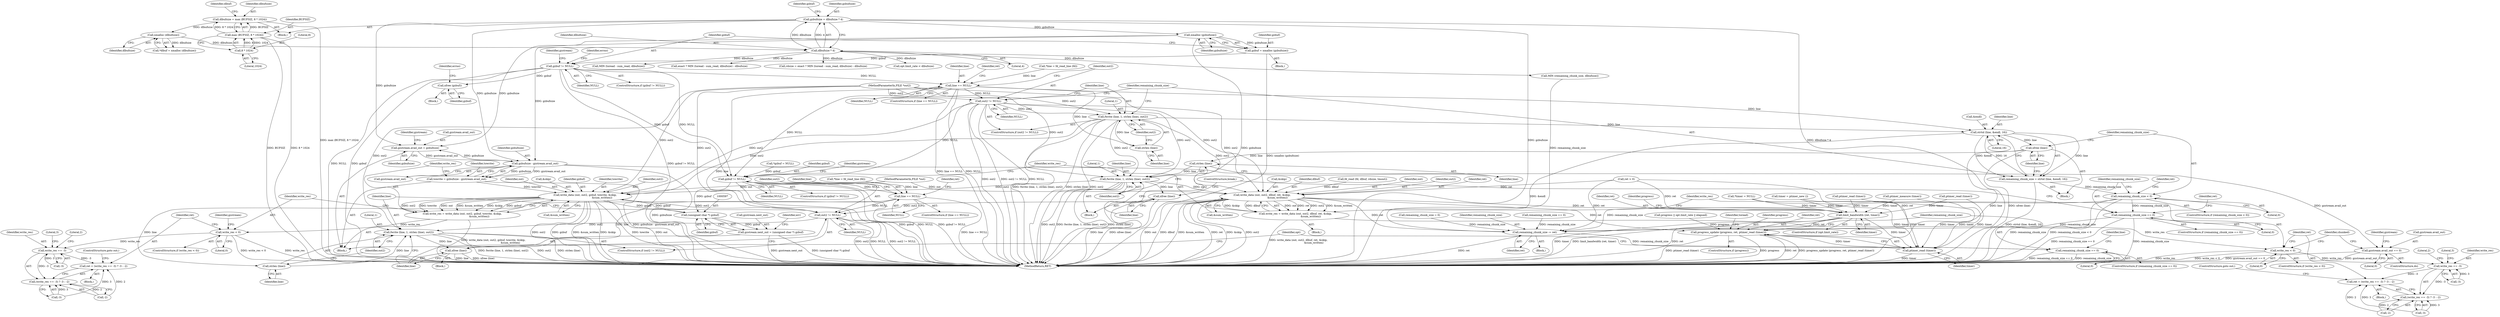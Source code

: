 digraph "0_savannah_ba6b44f6745b14dce414761a8e4b35d31b176bba@API" {
"1000207" [label="(Call,xmalloc (gzbufsize))"];
"1000190" [label="(Call,gzbufsize = dlbufsize * 4)"];
"1000192" [label="(Call,dlbufsize * 4)"];
"1000141" [label="(Call,xmalloc (dlbufsize))"];
"1000131" [label="(Call,dlbufsize = max (BUFSIZ, 8 * 1024))"];
"1000133" [label="(Call,max (BUFSIZ, 8 * 1024))"];
"1000135" [label="(Call,8 * 1024)"];
"1000205" [label="(Call,gzbuf = xmalloc (gzbufsize))"];
"1000210" [label="(Call,gzbuf != NULL)"];
"1000252" [label="(Call,xfree (gzbuf))"];
"1000403" [label="(Call,line == NULL)"];
"1000414" [label="(Call,out2 != NULL)"];
"1000417" [label="(Call,fwrite (line, 1, strlen (line), out2))"];
"1000425" [label="(Call,strtol (line, &endl, 16))"];
"1000423" [label="(Call,remaining_chunk_size = strtol (line, &endl, 16))"];
"1000433" [label="(Call,remaining_chunk_size < 0)"];
"1000443" [label="(Call,remaining_chunk_size == 0)"];
"1000714" [label="(Call,remaining_chunk_size -= ret)"];
"1000718" [label="(Call,remaining_chunk_size == 0)"];
"1000430" [label="(Call,xfree (line))"];
"1000453" [label="(Call,strlen (line))"];
"1000450" [label="(Call,fwrite (line, 1, strlen (line), out2))"];
"1000456" [label="(Call,xfree (line))"];
"1000650" [label="(Call,write_data (out, out2, gzbuf, towrite, &skip,\n                                          &sum_written))"];
"1000596" [label="(Call,(unsigned char *) gzbuf)"];
"1000592" [label="(Call,gzstream.next_out = (unsigned char *) gzbuf)"];
"1000648" [label="(Call,write_res = write_data (out, out2, gzbuf, towrite, &skip,\n                                          &sum_written))"];
"1000660" [label="(Call,write_res < 0)"];
"1000667" [label="(Call,write_res == -3)"];
"1000664" [label="(Call,ret = (write_res == -3) ? -3 : -2)"];
"1000666" [label="(Call,(write_res == -3) ? -3 : -2)"];
"1000740" [label="(Call,out2 != NULL)"];
"1000743" [label="(Call,fwrite (line, 1, strlen (line), out2))"];
"1000749" [label="(Call,xfree (line))"];
"1000685" [label="(Call,write_data (out, out2, dlbuf, ret, &skip,\n                                      &sum_written))"];
"1000683" [label="(Call,write_res = write_data (out, out2, dlbuf, ret, &skip,\n                                      &sum_written))"];
"1000695" [label="(Call,write_res < 0)"];
"1000702" [label="(Call,write_res == -3)"];
"1000699" [label="(Call,ret = (write_res == -3) ? -3 : -2)"];
"1000701" [label="(Call,(write_res == -3) ? -3 : -2)"];
"1000755" [label="(Call,limit_bandwidth (ret, timer))"];
"1000760" [label="(Call,progress_update (progress, ret, ptimer_read (timer)))"];
"1000763" [label="(Call,ptimer_read (timer))"];
"1000567" [label="(Call,gzbuf != NULL)"];
"1000728" [label="(Call,line == NULL)"];
"1000746" [label="(Call,strlen (line))"];
"1000420" [label="(Call,strlen (line))"];
"1000587" [label="(Call,gzstream.avail_out = gzbufsize)"];
"1000643" [label="(Call,gzbufsize - gzstream.avail_out)"];
"1000641" [label="(Call,towrite = gzbufsize - gzstream.avail_out)"];
"1000676" [label="(Call,gzstream.avail_out == 0)"];
"1000124" [label="(MethodParameterIn,FILE *out2)"];
"1000458" [label="(ControlStructure,break;)"];
"1000131" [label="(Call,dlbufsize = max (BUFSIZ, 8 * 1024))"];
"1000415" [label="(Identifier,out2)"];
"1000720" [label="(Literal,0)"];
"1000695" [label="(Call,write_res < 0)"];
"1000405" [label="(Identifier,NULL)"];
"1000689" [label="(Identifier,ret)"];
"1000209" [label="(ControlStructure,if (gzbuf != NULL))"];
"1000216" [label="(Identifier,gzstream)"];
"1000432" [label="(ControlStructure,if (remaining_chunk_size < 0))"];
"1000434" [label="(Identifier,remaining_chunk_size)"];
"1000403" [label="(Call,line == NULL)"];
"1000433" [label="(Call,remaining_chunk_size < 0)"];
"1000662" [label="(Literal,0)"];
"1000690" [label="(Call,&skip)"];
"1000642" [label="(Identifier,towrite)"];
"1000649" [label="(Identifier,write_res)"];
"1000133" [label="(Call,max (BUFSIZ, 8 * 1024))"];
"1000660" [label="(Call,write_res < 0)"];
"1000558" [label="(Call,ret > 0)"];
"1000591" [label="(Identifier,gzbufsize)"];
"1000196" [label="(Call,*gzbuf = NULL)"];
"1000367" [label="(Call,MIN (toread - sum_read, dlbufsize))"];
"1000211" [label="(Identifier,gzbuf)"];
"1000678" [label="(Identifier,gzstream)"];
"1000451" [label="(Identifier,line)"];
"1000598" [label="(Identifier,gzbuf)"];
"1000663" [label="(Block,)"];
"1000197" [label="(Identifier,gzbuf)"];
"1000454" [label="(Identifier,line)"];
"1000423" [label="(Call,remaining_chunk_size = strtol (line, &endl, 16))"];
"1000718" [label="(Call,remaining_chunk_size == 0)"];
"1000755" [label="(Call,limit_bandwidth (ret, timer))"];
"1000585" [label="(ControlStructure,do)"];
"1000456" [label="(Call,xfree (line))"];
"1000193" [label="(Identifier,dlbufsize)"];
"1000759" [label="(Identifier,progress)"];
"1000688" [label="(Identifier,dlbuf)"];
"1000404" [label="(Identifier,line)"];
"1000714" [label="(Call,remaining_chunk_size -= ret)"];
"1000683" [label="(Call,write_res = write_data (out, out2, dlbuf, ret, &skip,\n                                      &sum_written))"];
"1000140" [label="(Identifier,dlbuf)"];
"1000446" [label="(Block,)"];
"1000255" [label="(Identifier,errno)"];
"1000408" [label="(Identifier,ret)"];
"1000270" [label="(Identifier,errno)"];
"1000414" [label="(Call,out2 != NULL)"];
"1000208" [label="(Identifier,gzbufsize)"];
"1000729" [label="(Identifier,line)"];
"1000125" [label="(Block,)"];
"1000738" [label="(Block,)"];
"1000586" [label="(Block,)"];
"1000723" [label="(Call,*line = fd_read_line (fd))"];
"1000594" [label="(Identifier,gzstream)"];
"1000206" [label="(Identifier,gzbuf)"];
"1000190" [label="(Call,gzbufsize = dlbufsize * 4)"];
"1000648" [label="(Call,write_res = write_data (out, out2, gzbuf, towrite, &skip,\n                                          &sum_written))"];
"1000659" [label="(ControlStructure,if (write_res < 0))"];
"1000709" [label="(Literal,2)"];
"1000421" [label="(Identifier,line)"];
"1000453" [label="(Call,strlen (line))"];
"1000600" [label="(Identifier,err)"];
"1000655" [label="(Call,&skip)"];
"1000191" [label="(Identifier,gzbufsize)"];
"1000764" [label="(Identifier,timer)"];
"1000713" [label="(Block,)"];
"1000397" [label="(Call,*line = fd_read_line (fd))"];
"1000136" [label="(Literal,8)"];
"1000589" [label="(Identifier,gzstream)"];
"1000744" [label="(Identifier,line)"];
"1000758" [label="(ControlStructure,if (progress))"];
"1000664" [label="(Call,ret = (write_res == -3) ? -3 : -2)"];
"1000682" [label="(Block,)"];
"1000567" [label="(Call,gzbuf != NULL)"];
"1000425" [label="(Call,strtol (line, &endl, 16))"];
"1000429" [label="(Literal,16)"];
"1000747" [label="(Identifier,line)"];
"1000422" [label="(Identifier,out2)"];
"1000724" [label="(Identifier,line)"];
"1000435" [label="(Literal,0)"];
"1000717" [label="(ControlStructure,if (remaining_chunk_size == 0))"];
"1000653" [label="(Identifier,gzbuf)"];
"1000142" [label="(Identifier,dlbufsize)"];
"1000253" [label="(Identifier,gzbuf)"];
"1000445" [label="(Literal,0)"];
"1000568" [label="(Identifier,gzbuf)"];
"1000762" [label="(Identifier,ret)"];
"1000212" [label="(Identifier,NULL)"];
"1000413" [label="(ControlStructure,if (out2 != NULL))"];
"1000753" [label="(Identifier,opt)"];
"1000402" [label="(ControlStructure,if (line == NULL))"];
"1000641" [label="(Call,towrite = gzbufsize - gzstream.avail_out)"];
"1000719" [label="(Identifier,remaining_chunk_size)"];
"1000424" [label="(Identifier,remaining_chunk_size)"];
"1000668" [label="(Identifier,write_res)"];
"1000749" [label="(Call,xfree (line))"];
"1000701" [label="(Call,(write_res == -3) ? -3 : -2)"];
"1000698" [label="(Block,)"];
"1000539" [label="(Call,progress || opt.limit_rate || elapsed)"];
"1000514" [label="(Call,fd_read (fd, dlbuf, rdsize, tmout))"];
"1000141" [label="(Call,xmalloc (dlbufsize))"];
"1000768" [label="(Identifier,toread)"];
"1000251" [label="(Block,)"];
"1000704" [label="(Call,-3)"];
"1000592" [label="(Call,gzstream.next_out = (unsigned char *) gzbuf)"];
"1000657" [label="(Call,&sum_written)"];
"1000596" [label="(Call,(unsigned char *) gzbuf)"];
"1000706" [label="(Call,-3)"];
"1000756" [label="(Identifier,ret)"];
"1000677" [label="(Call,gzstream.avail_out)"];
"1000783" [label="(MethodReturn,RET)"];
"1000763" [label="(Call,ptimer_read (timer))"];
"1000132" [label="(Identifier,dlbufsize)"];
"1000667" [label="(Call,write_res == -3)"];
"1000448" [label="(Identifier,ret)"];
"1000457" [label="(Identifier,line)"];
"1000666" [label="(Call,(write_res == -3) ? -3 : -2)"];
"1000205" [label="(Call,gzbuf = xmalloc (gzbufsize))"];
"1000365" [label="(Call,exact ? MIN (toread - sum_read, dlbufsize) : dlbufsize)"];
"1000117" [label="(MethodParameterIn,FILE *out)"];
"1000669" [label="(Call,-3)"];
"1000587" [label="(Call,gzstream.avail_out = gzbufsize)"];
"1000673" [label="(Call,-2)"];
"1000569" [label="(Identifier,NULL)"];
"1000427" [label="(Call,&endl)"];
"1000566" [label="(ControlStructure,if (gzbuf != NULL))"];
"1000392" [label="(Call,remaining_chunk_size == 0)"];
"1000708" [label="(Call,-2)"];
"1000643" [label="(Call,gzbufsize - gzstream.avail_out)"];
"1000760" [label="(Call,progress_update (progress, ret, ptimer_read (timer)))"];
"1000430" [label="(Call,xfree (line))"];
"1000665" [label="(Identifier,ret)"];
"1000671" [label="(Call,-3)"];
"1000575" [label="(Identifier,gzstream)"];
"1000686" [label="(Identifier,out)"];
"1000743" [label="(Call,fwrite (line, 1, strlen (line), out2))"];
"1000700" [label="(Identifier,ret)"];
"1000707" [label="(Literal,3)"];
"1000716" [label="(Identifier,ret)"];
"1000730" [label="(Identifier,NULL)"];
"1000728" [label="(Call,line == NULL)"];
"1000431" [label="(Identifier,line)"];
"1000685" [label="(Call,write_data (out, out2, dlbuf, ret, &skip,\n                                      &sum_written))"];
"1000746" [label="(Call,strlen (line))"];
"1000644" [label="(Identifier,gzbufsize)"];
"1000134" [label="(Identifier,BUFSIZ)"];
"1000751" [label="(ControlStructure,if (opt.limit_rate))"];
"1000418" [label="(Identifier,line)"];
"1000727" [label="(ControlStructure,if (line == NULL))"];
"1000672" [label="(Literal,3)"];
"1000684" [label="(Identifier,write_res)"];
"1000739" [label="(ControlStructure,if (out2 != NULL))"];
"1000455" [label="(Identifier,out2)"];
"1000417" [label="(Call,fwrite (line, 1, strlen (line), out2))"];
"1000733" [label="(Identifier,ret)"];
"1000438" [label="(Identifier,ret)"];
"1000675" [label="(ControlStructure,goto out;)"];
"1000207" [label="(Call,xmalloc (gzbufsize))"];
"1000426" [label="(Identifier,line)"];
"1000443" [label="(Call,remaining_chunk_size == 0)"];
"1000741" [label="(Identifier,out2)"];
"1000363" [label="(Call,rdsize = exact ? MIN (toread - sum_read, dlbufsize) : dlbufsize)"];
"1000194" [label="(Literal,4)"];
"1000661" [label="(Identifier,write_res)"];
"1000555" [label="(Call,ptimer_read (timer))"];
"1000654" [label="(Identifier,towrite)"];
"1000420" [label="(Call,strlen (line))"];
"1000710" [label="(ControlStructure,goto out;)"];
"1000442" [label="(ControlStructure,if (remaining_chunk_size == 0))"];
"1000461" [label="(Call,MIN (remaining_chunk_size, dlbufsize))"];
"1000699" [label="(Call,ret = (write_res == -3) ? -3 : -2)"];
"1000204" [label="(Block,)"];
"1000692" [label="(Call,&sum_written)"];
"1000652" [label="(Identifier,out2)"];
"1000547" [label="(Call,ptimer_measure (timer))"];
"1000139" [label="(Call,*dlbuf = xmalloc (dlbufsize))"];
"1000761" [label="(Identifier,progress)"];
"1000712" [label="(Identifier,chunked)"];
"1000186" [label="(Call,remaining_chunk_size = 0)"];
"1000680" [label="(Literal,0)"];
"1000687" [label="(Identifier,out2)"];
"1000144" [label="(Call,*timer = NULL)"];
"1000588" [label="(Call,gzstream.avail_out)"];
"1000192" [label="(Call,dlbufsize * 4)"];
"1000702" [label="(Call,write_res == -3)"];
"1000444" [label="(Identifier,remaining_chunk_size)"];
"1000742" [label="(Identifier,NULL)"];
"1000137" [label="(Literal,1024)"];
"1000715" [label="(Identifier,remaining_chunk_size)"];
"1000745" [label="(Literal,1)"];
"1000452" [label="(Literal,1)"];
"1000676" [label="(Call,gzstream.avail_out == 0)"];
"1000210" [label="(Call,gzbuf != NULL)"];
"1000740" [label="(Call,out2 != NULL)"];
"1000395" [label="(Block,)"];
"1000703" [label="(Identifier,write_res)"];
"1000341" [label="(Call,timer = ptimer_new ())"];
"1000252" [label="(Call,xfree (gzbuf))"];
"1000352" [label="(Call,opt.limit_rate < dlbufsize)"];
"1000650" [label="(Call,write_data (out, out2, gzbuf, towrite, &skip,\n                                          &sum_written))"];
"1000479" [label="(Call,ptimer_read (timer))"];
"1000645" [label="(Call,gzstream.avail_out)"];
"1000674" [label="(Literal,2)"];
"1000696" [label="(Identifier,write_res)"];
"1000450" [label="(Call,fwrite (line, 1, strlen (line), out2))"];
"1000419" [label="(Literal,1)"];
"1000757" [label="(Identifier,timer)"];
"1000416" [label="(Identifier,NULL)"];
"1000694" [label="(ControlStructure,if (write_res < 0))"];
"1000135" [label="(Call,8 * 1024)"];
"1000593" [label="(Call,gzstream.next_out)"];
"1000697" [label="(Literal,0)"];
"1000651" [label="(Identifier,out)"];
"1000750" [label="(Identifier,line)"];
"1000748" [label="(Identifier,out2)"];
"1000207" -> "1000205"  [label="AST: "];
"1000207" -> "1000208"  [label="CFG: "];
"1000208" -> "1000207"  [label="AST: "];
"1000205" -> "1000207"  [label="CFG: "];
"1000207" -> "1000783"  [label="DDG: gzbufsize"];
"1000207" -> "1000205"  [label="DDG: gzbufsize"];
"1000190" -> "1000207"  [label="DDG: gzbufsize"];
"1000207" -> "1000587"  [label="DDG: gzbufsize"];
"1000207" -> "1000643"  [label="DDG: gzbufsize"];
"1000190" -> "1000125"  [label="AST: "];
"1000190" -> "1000192"  [label="CFG: "];
"1000191" -> "1000190"  [label="AST: "];
"1000192" -> "1000190"  [label="AST: "];
"1000197" -> "1000190"  [label="CFG: "];
"1000190" -> "1000783"  [label="DDG: gzbufsize"];
"1000190" -> "1000783"  [label="DDG: dlbufsize * 4"];
"1000192" -> "1000190"  [label="DDG: dlbufsize"];
"1000192" -> "1000190"  [label="DDG: 4"];
"1000190" -> "1000587"  [label="DDG: gzbufsize"];
"1000190" -> "1000643"  [label="DDG: gzbufsize"];
"1000192" -> "1000194"  [label="CFG: "];
"1000193" -> "1000192"  [label="AST: "];
"1000194" -> "1000192"  [label="AST: "];
"1000141" -> "1000192"  [label="DDG: dlbufsize"];
"1000192" -> "1000352"  [label="DDG: dlbufsize"];
"1000192" -> "1000363"  [label="DDG: dlbufsize"];
"1000192" -> "1000367"  [label="DDG: dlbufsize"];
"1000192" -> "1000365"  [label="DDG: dlbufsize"];
"1000192" -> "1000461"  [label="DDG: dlbufsize"];
"1000141" -> "1000139"  [label="AST: "];
"1000141" -> "1000142"  [label="CFG: "];
"1000142" -> "1000141"  [label="AST: "];
"1000139" -> "1000141"  [label="CFG: "];
"1000141" -> "1000139"  [label="DDG: dlbufsize"];
"1000131" -> "1000141"  [label="DDG: dlbufsize"];
"1000131" -> "1000125"  [label="AST: "];
"1000131" -> "1000133"  [label="CFG: "];
"1000132" -> "1000131"  [label="AST: "];
"1000133" -> "1000131"  [label="AST: "];
"1000140" -> "1000131"  [label="CFG: "];
"1000131" -> "1000783"  [label="DDG: max (BUFSIZ, 8 * 1024)"];
"1000133" -> "1000131"  [label="DDG: BUFSIZ"];
"1000133" -> "1000131"  [label="DDG: 8 * 1024"];
"1000133" -> "1000135"  [label="CFG: "];
"1000134" -> "1000133"  [label="AST: "];
"1000135" -> "1000133"  [label="AST: "];
"1000133" -> "1000783"  [label="DDG: BUFSIZ"];
"1000133" -> "1000783"  [label="DDG: 8 * 1024"];
"1000135" -> "1000133"  [label="DDG: 8"];
"1000135" -> "1000133"  [label="DDG: 1024"];
"1000135" -> "1000137"  [label="CFG: "];
"1000136" -> "1000135"  [label="AST: "];
"1000137" -> "1000135"  [label="AST: "];
"1000205" -> "1000204"  [label="AST: "];
"1000206" -> "1000205"  [label="AST: "];
"1000211" -> "1000205"  [label="CFG: "];
"1000205" -> "1000783"  [label="DDG: xmalloc (gzbufsize)"];
"1000205" -> "1000210"  [label="DDG: gzbuf"];
"1000210" -> "1000209"  [label="AST: "];
"1000210" -> "1000212"  [label="CFG: "];
"1000211" -> "1000210"  [label="AST: "];
"1000212" -> "1000210"  [label="AST: "];
"1000216" -> "1000210"  [label="CFG: "];
"1000270" -> "1000210"  [label="CFG: "];
"1000210" -> "1000783"  [label="DDG: gzbuf != NULL"];
"1000210" -> "1000783"  [label="DDG: NULL"];
"1000210" -> "1000783"  [label="DDG: gzbuf"];
"1000210" -> "1000252"  [label="DDG: gzbuf"];
"1000210" -> "1000403"  [label="DDG: NULL"];
"1000210" -> "1000567"  [label="DDG: gzbuf"];
"1000210" -> "1000567"  [label="DDG: NULL"];
"1000252" -> "1000251"  [label="AST: "];
"1000252" -> "1000253"  [label="CFG: "];
"1000253" -> "1000252"  [label="AST: "];
"1000255" -> "1000252"  [label="CFG: "];
"1000403" -> "1000402"  [label="AST: "];
"1000403" -> "1000405"  [label="CFG: "];
"1000404" -> "1000403"  [label="AST: "];
"1000405" -> "1000403"  [label="AST: "];
"1000408" -> "1000403"  [label="CFG: "];
"1000415" -> "1000403"  [label="CFG: "];
"1000403" -> "1000783"  [label="DDG: NULL"];
"1000403" -> "1000783"  [label="DDG: line"];
"1000403" -> "1000783"  [label="DDG: line == NULL"];
"1000397" -> "1000403"  [label="DDG: line"];
"1000403" -> "1000414"  [label="DDG: NULL"];
"1000403" -> "1000420"  [label="DDG: line"];
"1000403" -> "1000425"  [label="DDG: line"];
"1000403" -> "1000567"  [label="DDG: NULL"];
"1000414" -> "1000413"  [label="AST: "];
"1000414" -> "1000416"  [label="CFG: "];
"1000415" -> "1000414"  [label="AST: "];
"1000416" -> "1000414"  [label="AST: "];
"1000418" -> "1000414"  [label="CFG: "];
"1000424" -> "1000414"  [label="CFG: "];
"1000414" -> "1000783"  [label="DDG: out2 != NULL"];
"1000414" -> "1000783"  [label="DDG: NULL"];
"1000414" -> "1000783"  [label="DDG: out2"];
"1000124" -> "1000414"  [label="DDG: out2"];
"1000414" -> "1000417"  [label="DDG: out2"];
"1000414" -> "1000450"  [label="DDG: out2"];
"1000414" -> "1000567"  [label="DDG: NULL"];
"1000414" -> "1000650"  [label="DDG: out2"];
"1000414" -> "1000685"  [label="DDG: out2"];
"1000417" -> "1000413"  [label="AST: "];
"1000417" -> "1000422"  [label="CFG: "];
"1000418" -> "1000417"  [label="AST: "];
"1000419" -> "1000417"  [label="AST: "];
"1000420" -> "1000417"  [label="AST: "];
"1000422" -> "1000417"  [label="AST: "];
"1000424" -> "1000417"  [label="CFG: "];
"1000417" -> "1000783"  [label="DDG: strlen (line)"];
"1000417" -> "1000783"  [label="DDG: out2"];
"1000417" -> "1000783"  [label="DDG: fwrite (line, 1, strlen (line), out2)"];
"1000420" -> "1000417"  [label="DDG: line"];
"1000124" -> "1000417"  [label="DDG: out2"];
"1000417" -> "1000425"  [label="DDG: line"];
"1000417" -> "1000450"  [label="DDG: out2"];
"1000417" -> "1000650"  [label="DDG: out2"];
"1000417" -> "1000685"  [label="DDG: out2"];
"1000425" -> "1000423"  [label="AST: "];
"1000425" -> "1000429"  [label="CFG: "];
"1000426" -> "1000425"  [label="AST: "];
"1000427" -> "1000425"  [label="AST: "];
"1000429" -> "1000425"  [label="AST: "];
"1000423" -> "1000425"  [label="CFG: "];
"1000425" -> "1000783"  [label="DDG: &endl"];
"1000425" -> "1000423"  [label="DDG: line"];
"1000425" -> "1000423"  [label="DDG: &endl"];
"1000425" -> "1000423"  [label="DDG: 16"];
"1000425" -> "1000430"  [label="DDG: line"];
"1000423" -> "1000395"  [label="AST: "];
"1000424" -> "1000423"  [label="AST: "];
"1000431" -> "1000423"  [label="CFG: "];
"1000423" -> "1000783"  [label="DDG: strtol (line, &endl, 16)"];
"1000423" -> "1000433"  [label="DDG: remaining_chunk_size"];
"1000433" -> "1000432"  [label="AST: "];
"1000433" -> "1000435"  [label="CFG: "];
"1000434" -> "1000433"  [label="AST: "];
"1000435" -> "1000433"  [label="AST: "];
"1000438" -> "1000433"  [label="CFG: "];
"1000444" -> "1000433"  [label="CFG: "];
"1000433" -> "1000783"  [label="DDG: remaining_chunk_size"];
"1000433" -> "1000783"  [label="DDG: remaining_chunk_size < 0"];
"1000433" -> "1000443"  [label="DDG: remaining_chunk_size"];
"1000433" -> "1000714"  [label="DDG: remaining_chunk_size"];
"1000443" -> "1000442"  [label="AST: "];
"1000443" -> "1000445"  [label="CFG: "];
"1000444" -> "1000443"  [label="AST: "];
"1000445" -> "1000443"  [label="AST: "];
"1000448" -> "1000443"  [label="CFG: "];
"1000458" -> "1000443"  [label="CFG: "];
"1000443" -> "1000783"  [label="DDG: remaining_chunk_size == 0"];
"1000443" -> "1000783"  [label="DDG: remaining_chunk_size"];
"1000443" -> "1000714"  [label="DDG: remaining_chunk_size"];
"1000714" -> "1000713"  [label="AST: "];
"1000714" -> "1000716"  [label="CFG: "];
"1000715" -> "1000714"  [label="AST: "];
"1000716" -> "1000714"  [label="AST: "];
"1000719" -> "1000714"  [label="CFG: "];
"1000714" -> "1000783"  [label="DDG: ret"];
"1000685" -> "1000714"  [label="DDG: ret"];
"1000558" -> "1000714"  [label="DDG: ret"];
"1000186" -> "1000714"  [label="DDG: remaining_chunk_size"];
"1000392" -> "1000714"  [label="DDG: remaining_chunk_size"];
"1000461" -> "1000714"  [label="DDG: remaining_chunk_size"];
"1000714" -> "1000718"  [label="DDG: remaining_chunk_size"];
"1000718" -> "1000717"  [label="AST: "];
"1000718" -> "1000720"  [label="CFG: "];
"1000719" -> "1000718"  [label="AST: "];
"1000720" -> "1000718"  [label="AST: "];
"1000724" -> "1000718"  [label="CFG: "];
"1000753" -> "1000718"  [label="CFG: "];
"1000718" -> "1000783"  [label="DDG: remaining_chunk_size"];
"1000718" -> "1000783"  [label="DDG: remaining_chunk_size == 0"];
"1000430" -> "1000395"  [label="AST: "];
"1000430" -> "1000431"  [label="CFG: "];
"1000431" -> "1000430"  [label="AST: "];
"1000434" -> "1000430"  [label="CFG: "];
"1000430" -> "1000783"  [label="DDG: line"];
"1000430" -> "1000783"  [label="DDG: xfree (line)"];
"1000430" -> "1000453"  [label="DDG: line"];
"1000453" -> "1000450"  [label="AST: "];
"1000453" -> "1000454"  [label="CFG: "];
"1000454" -> "1000453"  [label="AST: "];
"1000455" -> "1000453"  [label="CFG: "];
"1000453" -> "1000450"  [label="DDG: line"];
"1000450" -> "1000446"  [label="AST: "];
"1000450" -> "1000455"  [label="CFG: "];
"1000451" -> "1000450"  [label="AST: "];
"1000452" -> "1000450"  [label="AST: "];
"1000455" -> "1000450"  [label="AST: "];
"1000457" -> "1000450"  [label="CFG: "];
"1000450" -> "1000783"  [label="DDG: out2"];
"1000450" -> "1000783"  [label="DDG: fwrite (line, 1, strlen (line), out2)"];
"1000450" -> "1000783"  [label="DDG: strlen (line)"];
"1000124" -> "1000450"  [label="DDG: out2"];
"1000450" -> "1000456"  [label="DDG: line"];
"1000450" -> "1000650"  [label="DDG: out2"];
"1000450" -> "1000685"  [label="DDG: out2"];
"1000456" -> "1000446"  [label="AST: "];
"1000456" -> "1000457"  [label="CFG: "];
"1000457" -> "1000456"  [label="AST: "];
"1000458" -> "1000456"  [label="CFG: "];
"1000456" -> "1000783"  [label="DDG: line"];
"1000456" -> "1000783"  [label="DDG: xfree (line)"];
"1000650" -> "1000648"  [label="AST: "];
"1000650" -> "1000657"  [label="CFG: "];
"1000651" -> "1000650"  [label="AST: "];
"1000652" -> "1000650"  [label="AST: "];
"1000653" -> "1000650"  [label="AST: "];
"1000654" -> "1000650"  [label="AST: "];
"1000655" -> "1000650"  [label="AST: "];
"1000657" -> "1000650"  [label="AST: "];
"1000648" -> "1000650"  [label="CFG: "];
"1000650" -> "1000783"  [label="DDG: &skip"];
"1000650" -> "1000783"  [label="DDG: out"];
"1000650" -> "1000783"  [label="DDG: out2"];
"1000650" -> "1000783"  [label="DDG: gzbuf"];
"1000650" -> "1000783"  [label="DDG: &sum_written"];
"1000650" -> "1000783"  [label="DDG: towrite"];
"1000650" -> "1000596"  [label="DDG: gzbuf"];
"1000650" -> "1000648"  [label="DDG: out2"];
"1000650" -> "1000648"  [label="DDG: towrite"];
"1000650" -> "1000648"  [label="DDG: out"];
"1000650" -> "1000648"  [label="DDG: &sum_written"];
"1000650" -> "1000648"  [label="DDG: &skip"];
"1000650" -> "1000648"  [label="DDG: gzbuf"];
"1000117" -> "1000650"  [label="DDG: out"];
"1000124" -> "1000650"  [label="DDG: out2"];
"1000596" -> "1000650"  [label="DDG: gzbuf"];
"1000641" -> "1000650"  [label="DDG: towrite"];
"1000650" -> "1000740"  [label="DDG: out2"];
"1000596" -> "1000592"  [label="AST: "];
"1000596" -> "1000598"  [label="CFG: "];
"1000597" -> "1000596"  [label="AST: "];
"1000598" -> "1000596"  [label="AST: "];
"1000592" -> "1000596"  [label="CFG: "];
"1000596" -> "1000592"  [label="DDG: gzbuf"];
"1000567" -> "1000596"  [label="DDG: gzbuf"];
"1000592" -> "1000586"  [label="AST: "];
"1000593" -> "1000592"  [label="AST: "];
"1000600" -> "1000592"  [label="CFG: "];
"1000592" -> "1000783"  [label="DDG: (unsigned char *) gzbuf"];
"1000592" -> "1000783"  [label="DDG: gzstream.next_out"];
"1000648" -> "1000586"  [label="AST: "];
"1000649" -> "1000648"  [label="AST: "];
"1000661" -> "1000648"  [label="CFG: "];
"1000648" -> "1000783"  [label="DDG: write_data (out, out2, gzbuf, towrite, &skip,\n                                          &sum_written)"];
"1000648" -> "1000660"  [label="DDG: write_res"];
"1000660" -> "1000659"  [label="AST: "];
"1000660" -> "1000662"  [label="CFG: "];
"1000661" -> "1000660"  [label="AST: "];
"1000662" -> "1000660"  [label="AST: "];
"1000678" -> "1000660"  [label="CFG: "];
"1000665" -> "1000660"  [label="CFG: "];
"1000660" -> "1000783"  [label="DDG: write_res < 0"];
"1000660" -> "1000783"  [label="DDG: write_res"];
"1000660" -> "1000667"  [label="DDG: write_res"];
"1000667" -> "1000666"  [label="AST: "];
"1000667" -> "1000669"  [label="CFG: "];
"1000668" -> "1000667"  [label="AST: "];
"1000669" -> "1000667"  [label="AST: "];
"1000672" -> "1000667"  [label="CFG: "];
"1000674" -> "1000667"  [label="CFG: "];
"1000667" -> "1000664"  [label="DDG: -3"];
"1000669" -> "1000667"  [label="DDG: 3"];
"1000667" -> "1000666"  [label="DDG: -3"];
"1000664" -> "1000663"  [label="AST: "];
"1000664" -> "1000666"  [label="CFG: "];
"1000665" -> "1000664"  [label="AST: "];
"1000666" -> "1000664"  [label="AST: "];
"1000675" -> "1000664"  [label="CFG: "];
"1000671" -> "1000664"  [label="DDG: 3"];
"1000673" -> "1000664"  [label="DDG: 2"];
"1000666" -> "1000671"  [label="CFG: "];
"1000666" -> "1000673"  [label="CFG: "];
"1000671" -> "1000666"  [label="AST: "];
"1000673" -> "1000666"  [label="AST: "];
"1000671" -> "1000666"  [label="DDG: 3"];
"1000673" -> "1000666"  [label="DDG: 2"];
"1000740" -> "1000739"  [label="AST: "];
"1000740" -> "1000742"  [label="CFG: "];
"1000741" -> "1000740"  [label="AST: "];
"1000742" -> "1000740"  [label="AST: "];
"1000744" -> "1000740"  [label="CFG: "];
"1000750" -> "1000740"  [label="CFG: "];
"1000740" -> "1000783"  [label="DDG: NULL"];
"1000740" -> "1000783"  [label="DDG: out2 != NULL"];
"1000740" -> "1000783"  [label="DDG: out2"];
"1000685" -> "1000740"  [label="DDG: out2"];
"1000124" -> "1000740"  [label="DDG: out2"];
"1000728" -> "1000740"  [label="DDG: NULL"];
"1000740" -> "1000743"  [label="DDG: out2"];
"1000743" -> "1000739"  [label="AST: "];
"1000743" -> "1000748"  [label="CFG: "];
"1000744" -> "1000743"  [label="AST: "];
"1000745" -> "1000743"  [label="AST: "];
"1000746" -> "1000743"  [label="AST: "];
"1000748" -> "1000743"  [label="AST: "];
"1000750" -> "1000743"  [label="CFG: "];
"1000743" -> "1000783"  [label="DDG: out2"];
"1000743" -> "1000783"  [label="DDG: strlen (line)"];
"1000743" -> "1000783"  [label="DDG: fwrite (line, 1, strlen (line), out2)"];
"1000746" -> "1000743"  [label="DDG: line"];
"1000124" -> "1000743"  [label="DDG: out2"];
"1000743" -> "1000749"  [label="DDG: line"];
"1000749" -> "1000738"  [label="AST: "];
"1000749" -> "1000750"  [label="CFG: "];
"1000750" -> "1000749"  [label="AST: "];
"1000753" -> "1000749"  [label="CFG: "];
"1000749" -> "1000783"  [label="DDG: line"];
"1000749" -> "1000783"  [label="DDG: xfree (line)"];
"1000728" -> "1000749"  [label="DDG: line"];
"1000685" -> "1000683"  [label="AST: "];
"1000685" -> "1000692"  [label="CFG: "];
"1000686" -> "1000685"  [label="AST: "];
"1000687" -> "1000685"  [label="AST: "];
"1000688" -> "1000685"  [label="AST: "];
"1000689" -> "1000685"  [label="AST: "];
"1000690" -> "1000685"  [label="AST: "];
"1000692" -> "1000685"  [label="AST: "];
"1000683" -> "1000685"  [label="CFG: "];
"1000685" -> "1000783"  [label="DDG: ret"];
"1000685" -> "1000783"  [label="DDG: &skip"];
"1000685" -> "1000783"  [label="DDG: out2"];
"1000685" -> "1000783"  [label="DDG: out"];
"1000685" -> "1000783"  [label="DDG: dlbuf"];
"1000685" -> "1000783"  [label="DDG: &sum_written"];
"1000685" -> "1000683"  [label="DDG: out"];
"1000685" -> "1000683"  [label="DDG: ret"];
"1000685" -> "1000683"  [label="DDG: out2"];
"1000685" -> "1000683"  [label="DDG: &sum_written"];
"1000685" -> "1000683"  [label="DDG: &skip"];
"1000685" -> "1000683"  [label="DDG: dlbuf"];
"1000117" -> "1000685"  [label="DDG: out"];
"1000124" -> "1000685"  [label="DDG: out2"];
"1000514" -> "1000685"  [label="DDG: dlbuf"];
"1000558" -> "1000685"  [label="DDG: ret"];
"1000685" -> "1000755"  [label="DDG: ret"];
"1000685" -> "1000760"  [label="DDG: ret"];
"1000683" -> "1000682"  [label="AST: "];
"1000684" -> "1000683"  [label="AST: "];
"1000696" -> "1000683"  [label="CFG: "];
"1000683" -> "1000783"  [label="DDG: write_data (out, out2, dlbuf, ret, &skip,\n                                      &sum_written)"];
"1000683" -> "1000695"  [label="DDG: write_res"];
"1000695" -> "1000694"  [label="AST: "];
"1000695" -> "1000697"  [label="CFG: "];
"1000696" -> "1000695"  [label="AST: "];
"1000697" -> "1000695"  [label="AST: "];
"1000700" -> "1000695"  [label="CFG: "];
"1000712" -> "1000695"  [label="CFG: "];
"1000695" -> "1000783"  [label="DDG: write_res < 0"];
"1000695" -> "1000783"  [label="DDG: write_res"];
"1000695" -> "1000702"  [label="DDG: write_res"];
"1000702" -> "1000701"  [label="AST: "];
"1000702" -> "1000704"  [label="CFG: "];
"1000703" -> "1000702"  [label="AST: "];
"1000704" -> "1000702"  [label="AST: "];
"1000707" -> "1000702"  [label="CFG: "];
"1000709" -> "1000702"  [label="CFG: "];
"1000702" -> "1000699"  [label="DDG: -3"];
"1000704" -> "1000702"  [label="DDG: 3"];
"1000702" -> "1000701"  [label="DDG: -3"];
"1000699" -> "1000698"  [label="AST: "];
"1000699" -> "1000701"  [label="CFG: "];
"1000700" -> "1000699"  [label="AST: "];
"1000701" -> "1000699"  [label="AST: "];
"1000710" -> "1000699"  [label="CFG: "];
"1000706" -> "1000699"  [label="DDG: 3"];
"1000708" -> "1000699"  [label="DDG: 2"];
"1000701" -> "1000706"  [label="CFG: "];
"1000701" -> "1000708"  [label="CFG: "];
"1000706" -> "1000701"  [label="AST: "];
"1000708" -> "1000701"  [label="AST: "];
"1000706" -> "1000701"  [label="DDG: 3"];
"1000708" -> "1000701"  [label="DDG: 2"];
"1000755" -> "1000751"  [label="AST: "];
"1000755" -> "1000757"  [label="CFG: "];
"1000756" -> "1000755"  [label="AST: "];
"1000757" -> "1000755"  [label="AST: "];
"1000759" -> "1000755"  [label="CFG: "];
"1000755" -> "1000783"  [label="DDG: timer"];
"1000755" -> "1000783"  [label="DDG: limit_bandwidth (ret, timer)"];
"1000755" -> "1000783"  [label="DDG: ret"];
"1000558" -> "1000755"  [label="DDG: ret"];
"1000547" -> "1000755"  [label="DDG: timer"];
"1000555" -> "1000755"  [label="DDG: timer"];
"1000479" -> "1000755"  [label="DDG: timer"];
"1000341" -> "1000755"  [label="DDG: timer"];
"1000144" -> "1000755"  [label="DDG: timer"];
"1000755" -> "1000760"  [label="DDG: ret"];
"1000755" -> "1000763"  [label="DDG: timer"];
"1000760" -> "1000758"  [label="AST: "];
"1000760" -> "1000763"  [label="CFG: "];
"1000761" -> "1000760"  [label="AST: "];
"1000762" -> "1000760"  [label="AST: "];
"1000763" -> "1000760"  [label="AST: "];
"1000768" -> "1000760"  [label="CFG: "];
"1000760" -> "1000783"  [label="DDG: ret"];
"1000760" -> "1000783"  [label="DDG: progress_update (progress, ret, ptimer_read (timer))"];
"1000760" -> "1000783"  [label="DDG: ptimer_read (timer)"];
"1000760" -> "1000783"  [label="DDG: progress"];
"1000539" -> "1000760"  [label="DDG: progress"];
"1000558" -> "1000760"  [label="DDG: ret"];
"1000763" -> "1000760"  [label="DDG: timer"];
"1000763" -> "1000764"  [label="CFG: "];
"1000764" -> "1000763"  [label="AST: "];
"1000763" -> "1000783"  [label="DDG: timer"];
"1000547" -> "1000763"  [label="DDG: timer"];
"1000555" -> "1000763"  [label="DDG: timer"];
"1000479" -> "1000763"  [label="DDG: timer"];
"1000341" -> "1000763"  [label="DDG: timer"];
"1000144" -> "1000763"  [label="DDG: timer"];
"1000567" -> "1000566"  [label="AST: "];
"1000567" -> "1000569"  [label="CFG: "];
"1000568" -> "1000567"  [label="AST: "];
"1000569" -> "1000567"  [label="AST: "];
"1000575" -> "1000567"  [label="CFG: "];
"1000684" -> "1000567"  [label="CFG: "];
"1000567" -> "1000783"  [label="DDG: gzbuf"];
"1000567" -> "1000783"  [label="DDG: NULL"];
"1000567" -> "1000783"  [label="DDG: gzbuf != NULL"];
"1000196" -> "1000567"  [label="DDG: gzbuf"];
"1000567" -> "1000728"  [label="DDG: NULL"];
"1000728" -> "1000727"  [label="AST: "];
"1000728" -> "1000730"  [label="CFG: "];
"1000729" -> "1000728"  [label="AST: "];
"1000730" -> "1000728"  [label="AST: "];
"1000733" -> "1000728"  [label="CFG: "];
"1000741" -> "1000728"  [label="CFG: "];
"1000728" -> "1000783"  [label="DDG: line == NULL"];
"1000723" -> "1000728"  [label="DDG: line"];
"1000728" -> "1000746"  [label="DDG: line"];
"1000746" -> "1000747"  [label="CFG: "];
"1000747" -> "1000746"  [label="AST: "];
"1000748" -> "1000746"  [label="CFG: "];
"1000420" -> "1000421"  [label="CFG: "];
"1000421" -> "1000420"  [label="AST: "];
"1000422" -> "1000420"  [label="CFG: "];
"1000587" -> "1000586"  [label="AST: "];
"1000587" -> "1000591"  [label="CFG: "];
"1000588" -> "1000587"  [label="AST: "];
"1000591" -> "1000587"  [label="AST: "];
"1000594" -> "1000587"  [label="CFG: "];
"1000643" -> "1000587"  [label="DDG: gzbufsize"];
"1000587" -> "1000643"  [label="DDG: gzstream.avail_out"];
"1000643" -> "1000641"  [label="AST: "];
"1000643" -> "1000645"  [label="CFG: "];
"1000644" -> "1000643"  [label="AST: "];
"1000645" -> "1000643"  [label="AST: "];
"1000641" -> "1000643"  [label="CFG: "];
"1000643" -> "1000783"  [label="DDG: gzbufsize"];
"1000643" -> "1000641"  [label="DDG: gzbufsize"];
"1000643" -> "1000641"  [label="DDG: gzstream.avail_out"];
"1000643" -> "1000676"  [label="DDG: gzstream.avail_out"];
"1000641" -> "1000586"  [label="AST: "];
"1000642" -> "1000641"  [label="AST: "];
"1000649" -> "1000641"  [label="CFG: "];
"1000641" -> "1000783"  [label="DDG: gzbufsize - gzstream.avail_out"];
"1000676" -> "1000585"  [label="AST: "];
"1000676" -> "1000680"  [label="CFG: "];
"1000677" -> "1000676"  [label="AST: "];
"1000680" -> "1000676"  [label="AST: "];
"1000589" -> "1000676"  [label="CFG: "];
"1000712" -> "1000676"  [label="CFG: "];
"1000676" -> "1000783"  [label="DDG: gzstream.avail_out == 0"];
"1000676" -> "1000783"  [label="DDG: gzstream.avail_out"];
}
